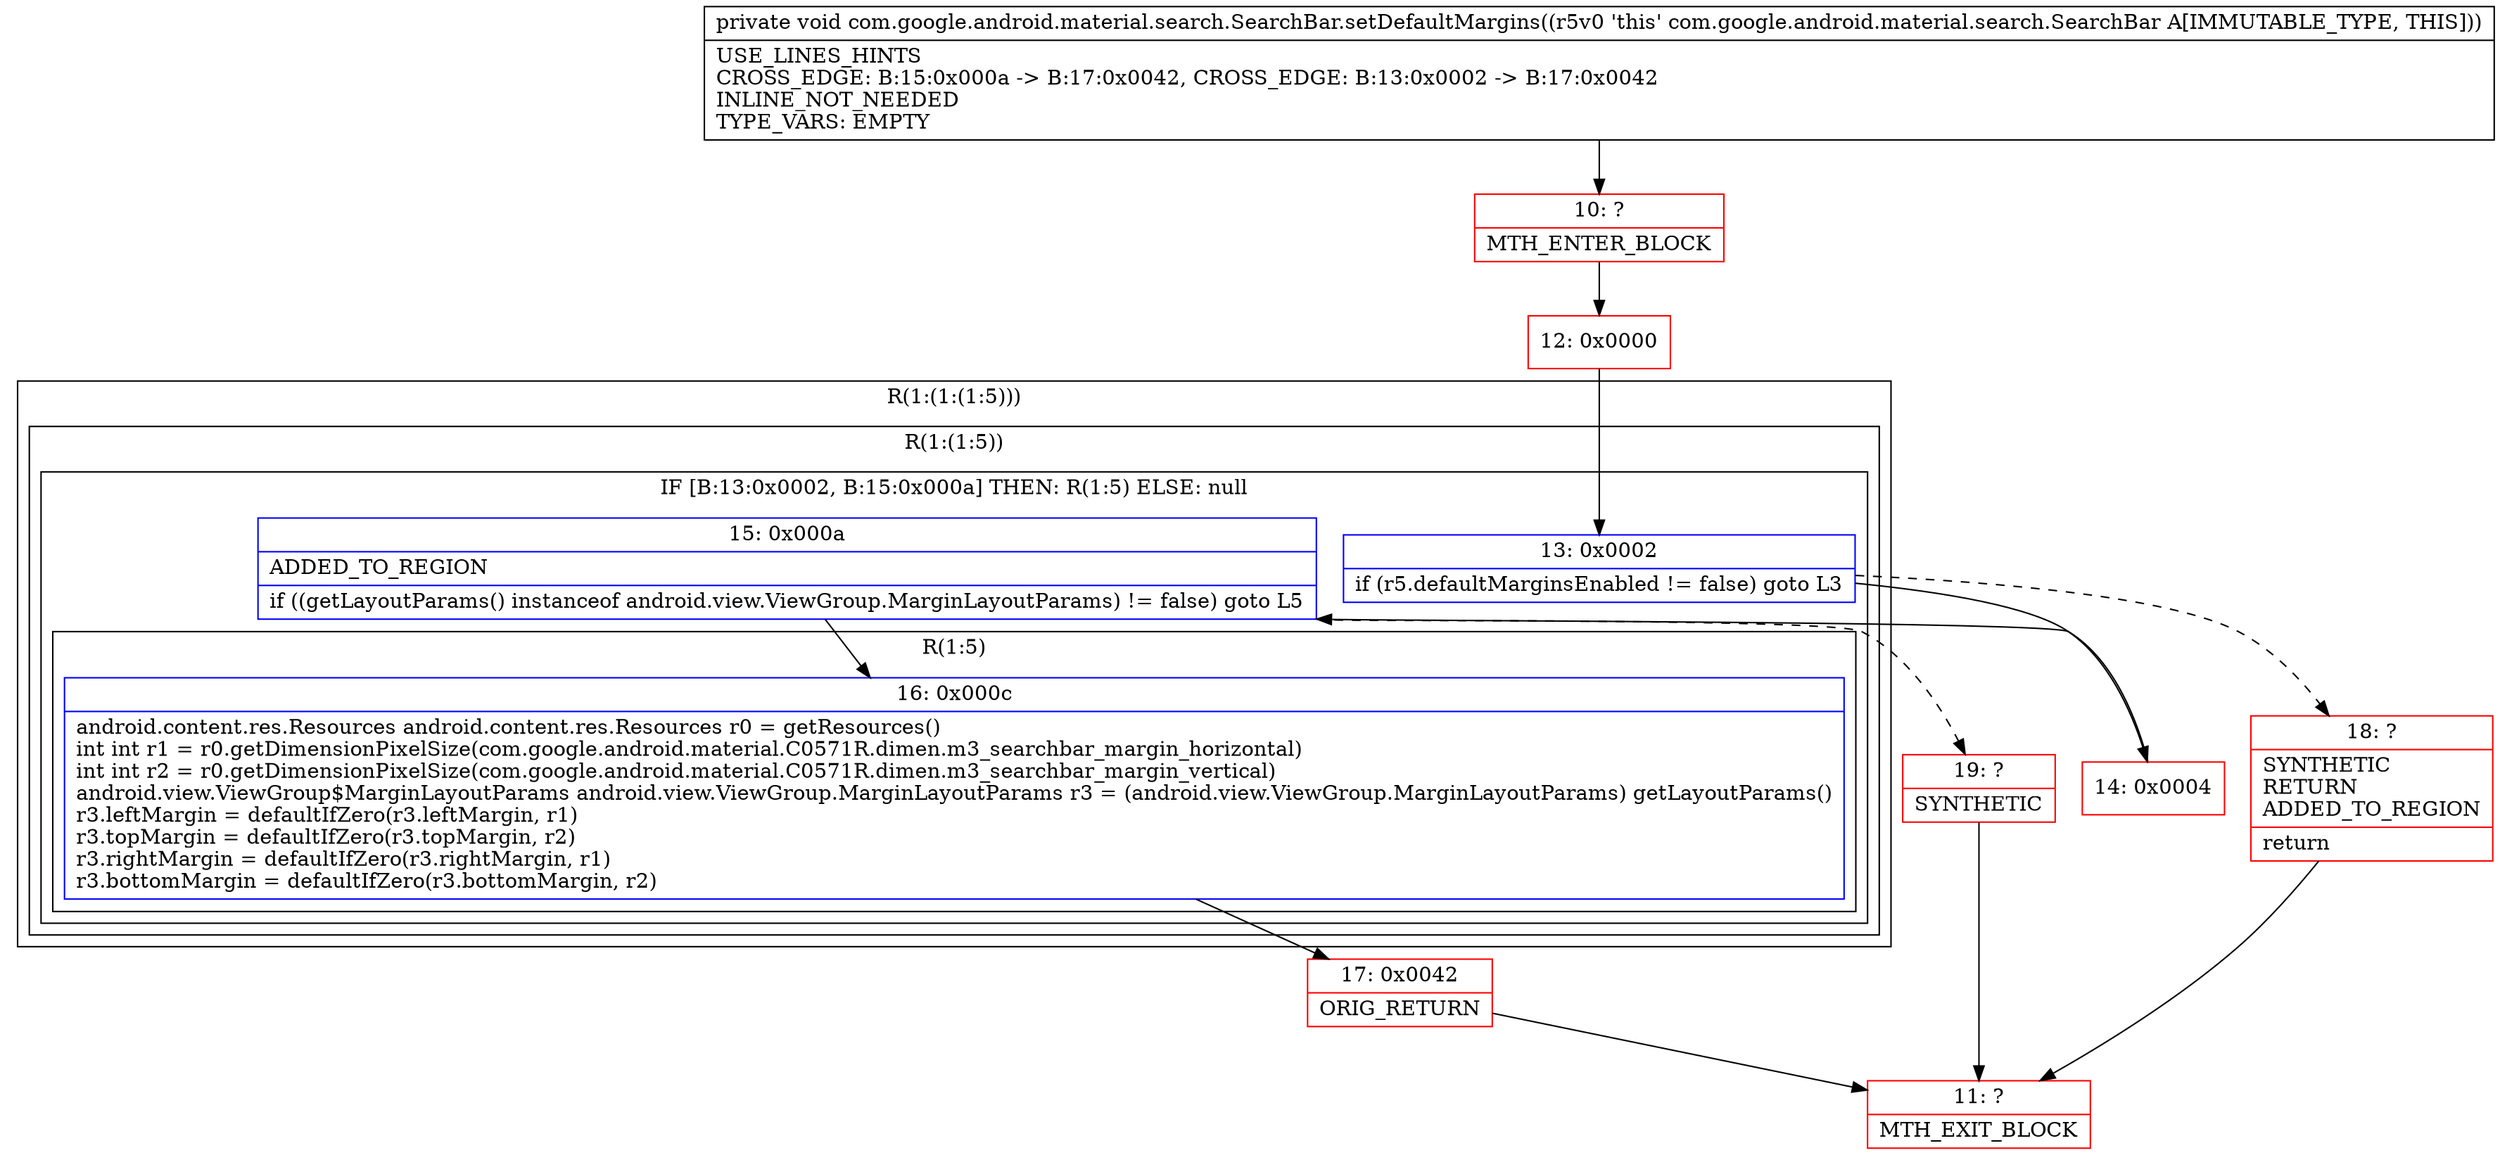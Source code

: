 digraph "CFG forcom.google.android.material.search.SearchBar.setDefaultMargins()V" {
subgraph cluster_Region_1652483846 {
label = "R(1:(1:(1:5)))";
node [shape=record,color=blue];
subgraph cluster_Region_378083428 {
label = "R(1:(1:5))";
node [shape=record,color=blue];
subgraph cluster_IfRegion_266750980 {
label = "IF [B:13:0x0002, B:15:0x000a] THEN: R(1:5) ELSE: null";
node [shape=record,color=blue];
Node_13 [shape=record,label="{13\:\ 0x0002|if (r5.defaultMarginsEnabled != false) goto L3\l}"];
Node_15 [shape=record,label="{15\:\ 0x000a|ADDED_TO_REGION\l|if ((getLayoutParams() instanceof android.view.ViewGroup.MarginLayoutParams) != false) goto L5\l}"];
subgraph cluster_Region_150553027 {
label = "R(1:5)";
node [shape=record,color=blue];
Node_16 [shape=record,label="{16\:\ 0x000c|android.content.res.Resources android.content.res.Resources r0 = getResources()\lint int r1 = r0.getDimensionPixelSize(com.google.android.material.C0571R.dimen.m3_searchbar_margin_horizontal)\lint int r2 = r0.getDimensionPixelSize(com.google.android.material.C0571R.dimen.m3_searchbar_margin_vertical)\landroid.view.ViewGroup$MarginLayoutParams android.view.ViewGroup.MarginLayoutParams r3 = (android.view.ViewGroup.MarginLayoutParams) getLayoutParams()\lr3.leftMargin = defaultIfZero(r3.leftMargin, r1)\lr3.topMargin = defaultIfZero(r3.topMargin, r2)\lr3.rightMargin = defaultIfZero(r3.rightMargin, r1)\lr3.bottomMargin = defaultIfZero(r3.bottomMargin, r2)\l}"];
}
}
}
}
Node_10 [shape=record,color=red,label="{10\:\ ?|MTH_ENTER_BLOCK\l}"];
Node_12 [shape=record,color=red,label="{12\:\ 0x0000}"];
Node_14 [shape=record,color=red,label="{14\:\ 0x0004}"];
Node_17 [shape=record,color=red,label="{17\:\ 0x0042|ORIG_RETURN\l}"];
Node_11 [shape=record,color=red,label="{11\:\ ?|MTH_EXIT_BLOCK\l}"];
Node_19 [shape=record,color=red,label="{19\:\ ?|SYNTHETIC\l}"];
Node_18 [shape=record,color=red,label="{18\:\ ?|SYNTHETIC\lRETURN\lADDED_TO_REGION\l|return\l}"];
MethodNode[shape=record,label="{private void com.google.android.material.search.SearchBar.setDefaultMargins((r5v0 'this' com.google.android.material.search.SearchBar A[IMMUTABLE_TYPE, THIS]))  | USE_LINES_HINTS\lCROSS_EDGE: B:15:0x000a \-\> B:17:0x0042, CROSS_EDGE: B:13:0x0002 \-\> B:17:0x0042\lINLINE_NOT_NEEDED\lTYPE_VARS: EMPTY\l}"];
MethodNode -> Node_10;Node_13 -> Node_14;
Node_13 -> Node_18[style=dashed];
Node_15 -> Node_16;
Node_15 -> Node_19[style=dashed];
Node_16 -> Node_17;
Node_10 -> Node_12;
Node_12 -> Node_13;
Node_14 -> Node_15;
Node_17 -> Node_11;
Node_19 -> Node_11;
Node_18 -> Node_11;
}


